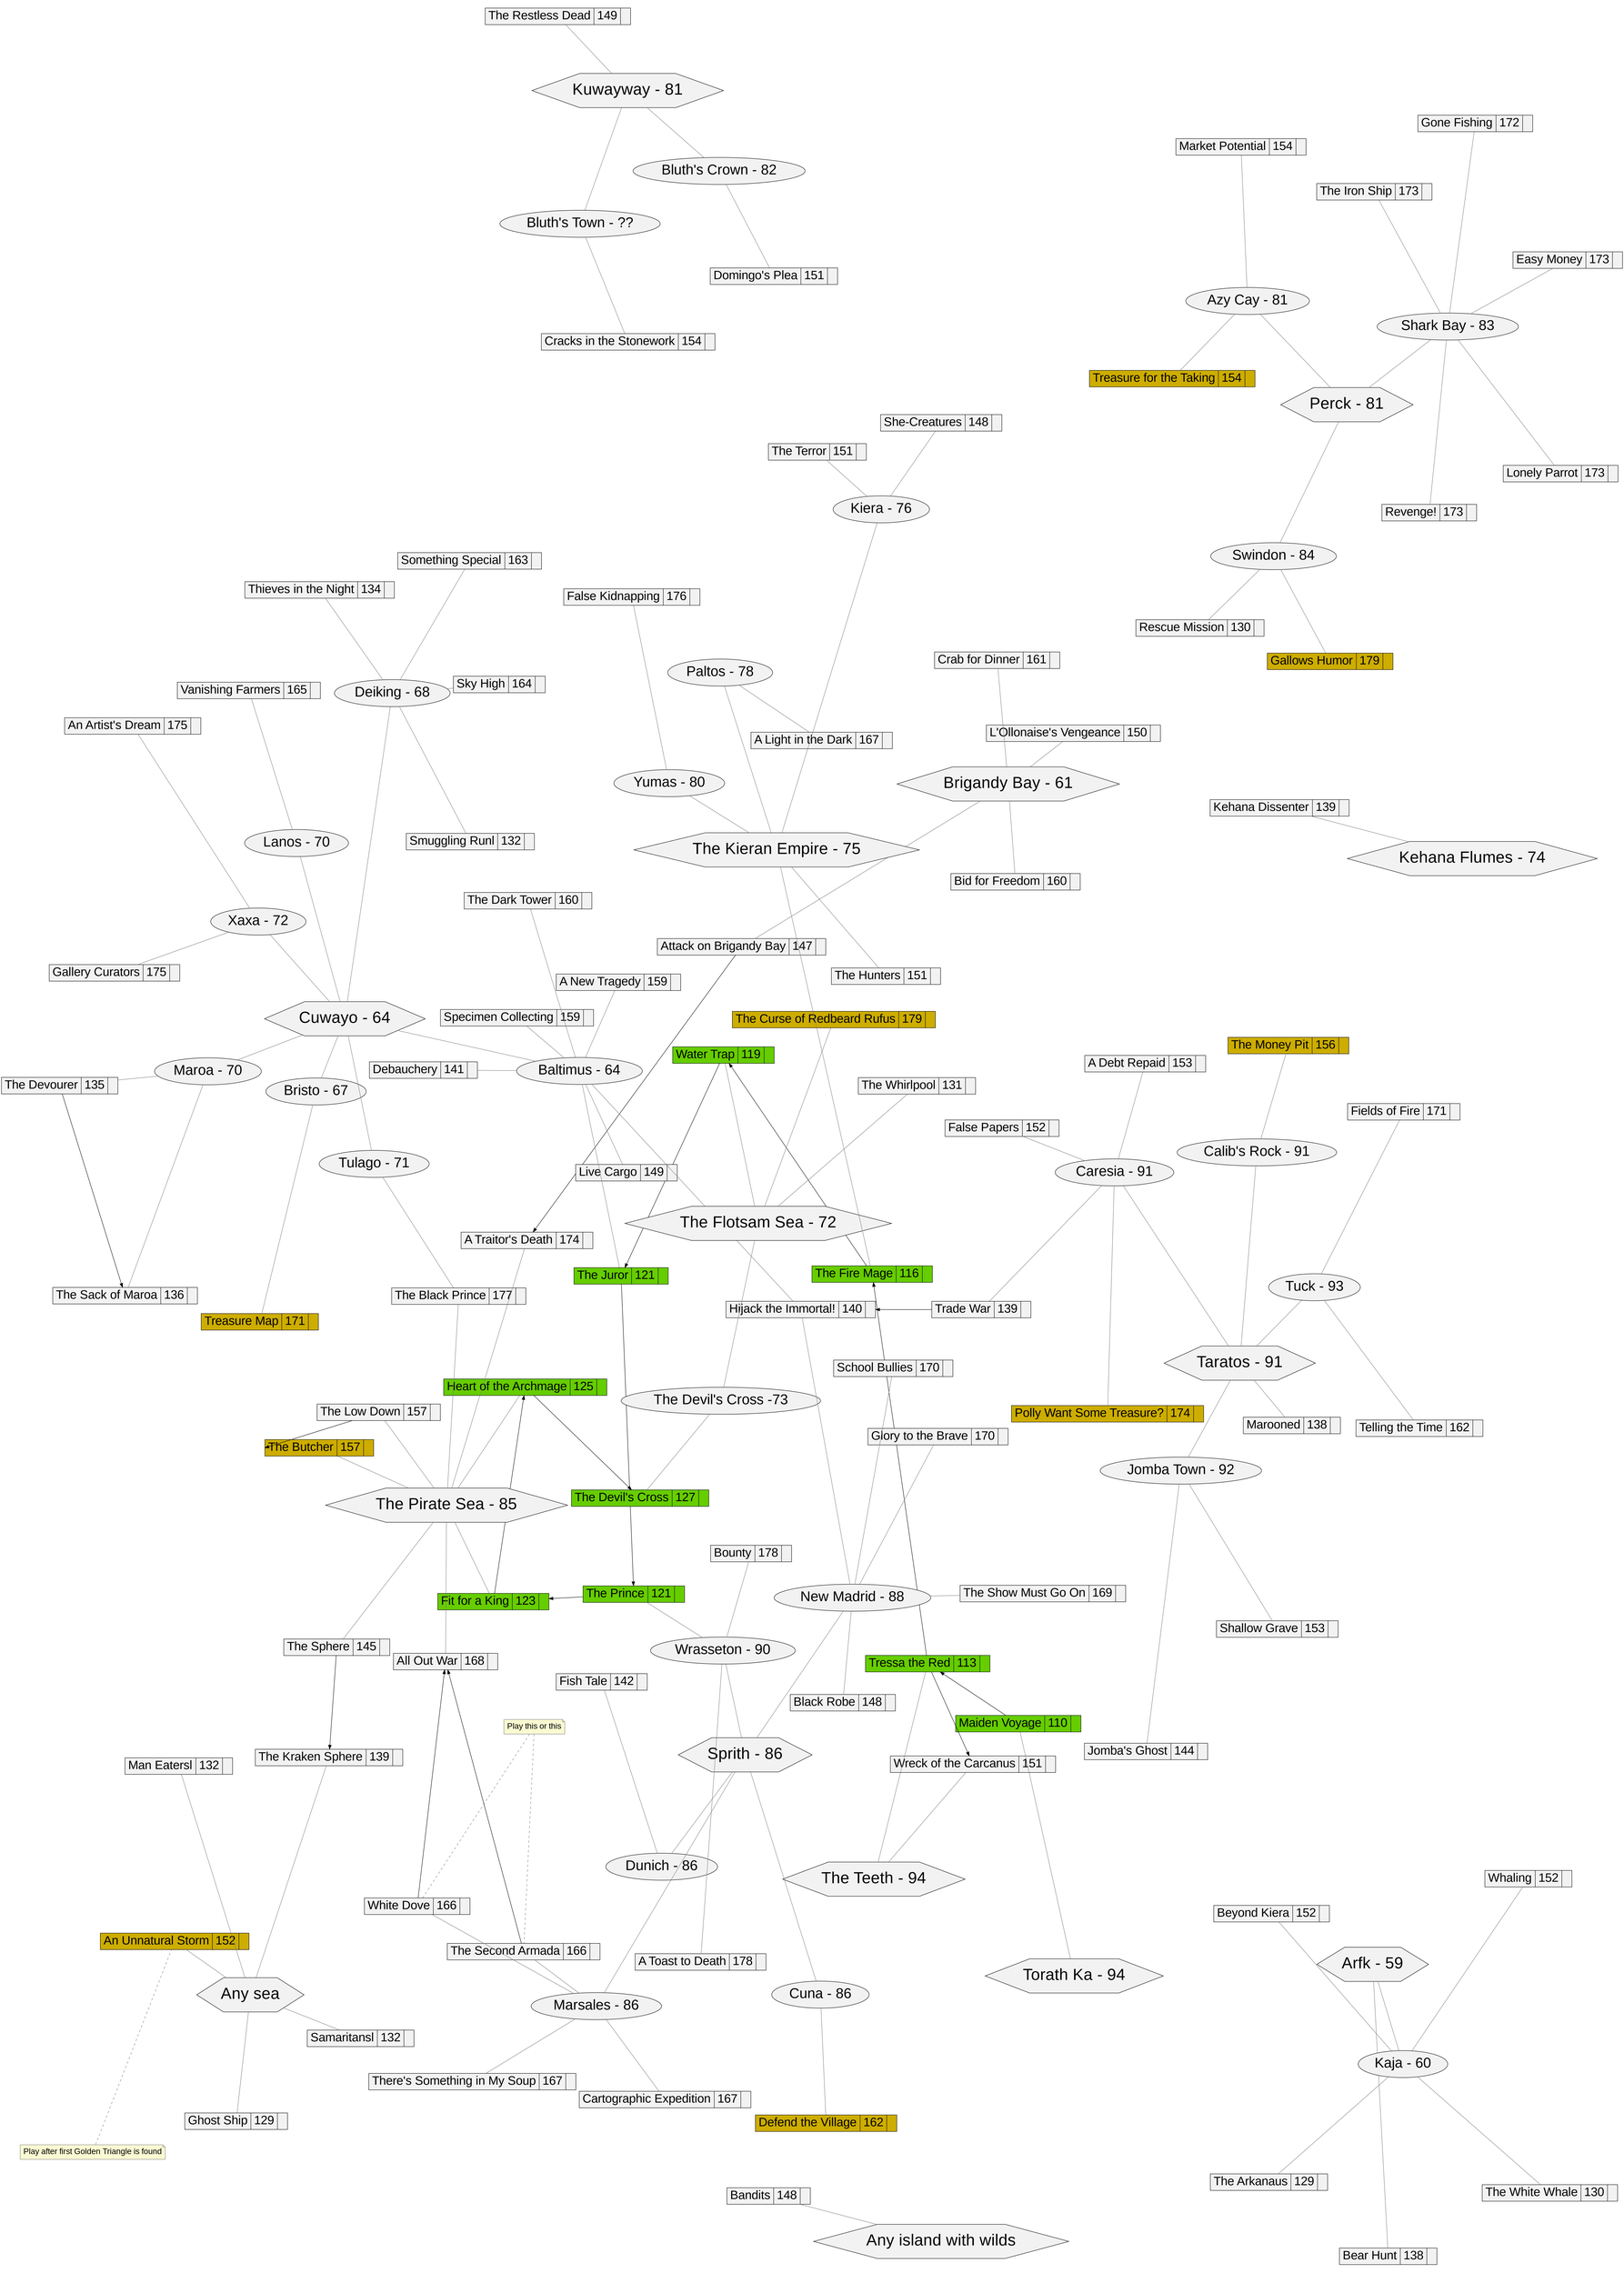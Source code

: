 digraph G{ 

//root=Cuwayo;
//overlap=scale;
overlap=false;

//ranksep=4;
//K=10;
//sep=2;
layout=fdp;

//layout=dot;
//rankdir="LR";
//ranksep =2;

fontname = Arial;
fontsize = 30;

//size ="10,20";
ratio=1.4;

// the main arc
node [shape=record,color=black,style=filled,fillcolor=chartreuse3,fontname = Arial, fontsize=30]
Maiden_Voyage [label = "Maiden Voyage|110|"]
Tressa_the_Red [label = "Tressa the Red|113|"]
The_Fire_Mage [label = "The Fire Mage|116|"]
Water_Trap [label = "Water Trap|119|"]
The_Juror [label = "The Juror|121|"]
The_Prince [label = "The Prince|121|"]
Fit_for_a_King [label = "Fit for a King|123|"]
Heart_of_the_Archmage [label = "Heart of the Archmage|125|"]
The_Devils_Cross [label = "The Devil's Cross|127|"]

Maiden_Voyage -> Tressa_the_Red
Tressa_the_Red -> The_Fire_Mage
The_Fire_Mage ->  Water_Trap
Water_Trap -> The_Juror
The_Juror -> The_Prince
The_Prince -> Fit_for_a_King
Fit_for_a_King -> Heart_of_the_Archmage
Heart_of_the_Archmage -> The_Devils_Cross

// the golden triangle arc
node [shape=record,fillcolor=gold3]
An_Unnatural_Storm [label = "An Unnatural Storm|152|"]
Treasure_for_the_Taking [label = "Treasure for the Taking|154|"]
The_Money_Pit [label = "The Money Pit|156|"]
The_Butcher [label = "The Butcher|157|"]
Defend_the_Village [label = "Defend the Village|162|"]
Treasure_Map [label = "Treasure Map|171|"]
Polly_Want_Some_Treasure [label = "Polly Want Some Treasure?|174|"]
Gallows_Humor [label = "Gallows Humor|179|"]
The_Curse_of_Redbeard_Rufus [label = "The Curse of Redbeard Rufus|179|"]


// the other tales and locations
node [shape=record,color=black,style=filled,fillcolor=grey95]
Wreck_of_the_Carcanus [label = "Wreck of the Carcanus|151|"]
The_Low_Down [label = "The Low Down|157|"]
The_Arkanaus [label = "The Arkanaus|129|"]
Ghost_Ship [label = "Ghost Ship|129|"]
The_White_Whale [label = "The White Whale|130|"]
Rescue_Mission [label = "Rescue Mission|130|"]
The_Whirlpool [label = "The Whirlpool|131|"]
Samaritans [label = "Samaritansl|132|"]
Man_Eaters [label = "Man Eatersl|132|"]
Smuggling_Run [label = "Smuggling Runl|132|"]
Thieves_in_the_Night [label = "Thieves in the Night|134|"]
The_Devourer [label = "The Devourer|135|"]
The_Sack_of_Maroa [label = "The Sack of Maroa|136|"]
Marooned [label = "Marooned|138|"]
Bear_Hunt [label = "Bear Hunt|138|"]
Kehana_Dissenter [label = "Kehana Dissenter|139|"]
The_Kraken_Sphere [label = "The Kraken Sphere|139|"]
Trade_War [label = "Trade War|139|"]
Hijack_the_Immortal [label = "Hijack the Immortal!|140|"]
Debauchery [label = "Debauchery|141|"]
Fish_Tale [label = "Fish Tale|142|"]
Jombas_Ghost [label = "Jomba's Ghost|144|"]
The_Sphere [label = "The Sphere|145|"]
Attack_on_Brigandy_Bay [label = "Attack on Brigandy Bay|147|"]
Bandits [label = "Bandits|148|"]
Black_Robe [label = "Black Robe|148|"]
She_Creatures [label = "She-Creatures|148|"]
The_Restless_Dead [label = "The Restless Dead|149|"]
Live_Cargo [label = "Live Cargo|149|"]
LOllonaises_Vengeance [label = "L'Ollonaise's Vengeance|150|"]
The_Terror [label = "The Terror|151|"]
Domingos_Plea [label = "Domingo's Plea|151|"]
The_Hunters [label = "The Hunters|151|"]
Beyond_Kiera [label = "Beyond Kiera|152|"]
Whaling [label = "Whaling|152|"]
False_Papers [label = "False Papers|152|"]
A_Debt_Repaid [label = "A Debt Repaid|153|"]
Shallow_Grave [label = "Shallow Grave|153|"]
Market_Potential [label = "Market Potential|154|"]
Cracks_in_the_Stonework [label = "Cracks in the Stonework|154|"]
Specimen_Collecting [label = "Specimen Collecting|159|"]
A_New_Tragedy [label = "A New Tragedy|159|"]
Bid_for_Freedom [label = "Bid for Freedom|160|"]
The_Dark_Tower [label = "The Dark Tower|160|"]
Crab_for_Dinner [label = "Crab for Dinner|161|"]
Telling_the_Time [label = "Telling the Time|162|"]
Something_Special [label = "Something Special|163|"]
Sky_High [label = "Sky High|164|"]
Vanishing_Farmers [label = "Vanishing Farmers|165|"]
The_Second_Armada [label = "The Second Armada|166|"]
White_Dove [label = "White Dove|166|"]
Theres_Something_in_My_Soup [label = "There's Something in My Soup|167|"]
Cartographic_Expedition [label = "Cartographic Expedition|167|"]
A_Light_in_the_Dark  [label = "A Light in the Dark|167|"]
All_Out_War  [label = "All Out War|168|"]
The_Show_Must_Go_On [label = "The Show Must Go On|169|"]
Glory_to_the_Brave [label = "Glory to the Brave|170|"]
School_Bullies [label = "School Bullies|170|"]
Fields_of_Fire [label = "Fields of Fire|171|"]
Gone_Fishing [label = "Gone Fishing|172|"]
Easy_Money [label = "Easy Money|173|"]
Revenge [label = "Revenge!|173|"]
Lonely_Parrot [label = "Lonely Parrot|173|"]
The_Iron_Ship [label = "The Iron Ship|173|"]
A_Traitors_Death [label = "A Traitor's Death|174|"]
An_Artists_Dream [label = "An Artist's Dream|175|"]
Gallery_Curators  [label = "Gallery Curators|175|"]
False_Kidnapping  [label = "False Kidnapping|176|"]
The_Black_Prince  [label = "The Black Prince|177|"]
A_Toast_to_Death  [label = "A Toast to Death|178|"]
Bounty [label = "Bounty|178|"]


//**** Arfk
Arfk [shape=hexagon,fontsize=40,label="Arfk - 59"]
Arfk -> Bear_Hunt [color=gray50,arrowsize=0]

Kaja [shape=ellipse,fontsize=35,label="Kaja - 60"]
Arfk -> Kaja [color=gray50,arrowsize=0]
Kaja -> The_Arkanaus [color=gray50,arrowsize=0]
Kaja -> The_White_Whale [color=gray50,arrowsize=0]
Kaja -> Beyond_Kiera [color=gray50,arrowsize=0]
Kaja -> Whaling [color=gray50,arrowsize=0]

//**** Brigandy Bay
Brigandy_Bay [shape=hexagon,fontsize=40,label="Brigandy Bay - 61"]
Brigandy_Bay -> Attack_on_Brigandy_Bay [color=gray50,arrowsize=0]
Brigandy_Bay -> LOllonaises_Vengeance [color=gray50,arrowsize=0]
Brigandy_Bay -> Bid_for_Freedom [color=gray50,arrowsize=0]
Brigandy_Bay -> Crab_for_Dinner [color=gray50,arrowsize=0]

//***** Cuwayo
Cuwayo [shape=hexagon,fontsize=40,label="Cuwayo - 64"]

Baltimus [shape=ellipse,fontsize=35,label="Baltimus - 64"]
Cuwayo -> Baltimus [color=gray50,arrowsize=0]
Baltimus -> The_Juror [color=gray50,arrowsize=0]
Baltimus -> Debauchery [color=gray50,arrowsize=0]
Baltimus -> Live_Cargo [color=gray50,arrowsize=0]
Baltimus -> Specimen_Collecting [color=gray50,arrowsize=0]
Baltimus -> A_New_Tragedy [color=gray50,arrowsize=0]
Baltimus -> The_Dark_Tower [color=gray50,arrowsize=0]
Baltimus -> Hijack_the_Immortal [color=gray50,arrowsize=0]


Bristo [shape=ellipse,fontsize=35,label="Bristo - 67"]
Cuwayo -> Bristo [color=gray50,arrowsize=0]
Bristo -> Treasure_Map [color=gray50,arrowsize=0]

Deiking [shape=ellipse,fontsize=35,label="Deiking - 68"]
Cuwayo -> Deiking [color=gray50,arrowsize=0]
Deiking -> Smuggling_Run [color=gray50,arrowsize=0]
Deiking -> Thieves_in_the_Night [color=gray50,arrowsize=0]
Deiking -> Something_Special [color=gray50,arrowsize=0]
Deiking -> Sky_High [color=gray50,arrowsize=0]

Maroa [shape=ellipse,fontsize=35,label="Maroa - 70"]
Cuwayo -> Maroa [color=gray50,arrowsize=0]
Maroa -> The_Devourer [color=gray50,arrowsize=0]
Maroa -> The_Sack_of_Maroa [color=gray50,arrowsize=0]

Lanos [shape=ellipse,fontsize=35,label="Lanos - 70"]
Cuwayo -> Lanos [color=gray50,arrowsize=0]
Lanos -> Vanishing_Farmers [color=gray50,arrowsize=0]

Xaxa [shape=ellipse,fontsize=35,label="Xaxa - 72"]
Cuwayo -> Xaxa [color=gray50,arrowsize=0]
Xaxa -> An_Artists_Dream [color=gray50,arrowsize=0]
Xaxa -> Gallery_Curators [color=gray50,arrowsize=0]

Tulago [shape=ellipse,fontsize=35,label="Tulago - 71"]
Cuwayo -> Tulago [color=gray50,arrowsize=0]
Tulago -> The_Black_Prince [color=gray50,arrowsize=0]

//******* The Flotsam Sea
The_Flotsam_Sea [shape=hexagon,fontsize=40,label="The Flotsam Sea - 72"]
The_Flotsam_Sea -> Water_Trap [color=gray50,arrowsize=0]
The_Flotsam_Sea -> The_Curse_of_Redbeard_Rufus [color=gray50,arrowsize=0]
The_Flotsam_Sea -> The_Whirlpool [color=gray50,arrowsize=0]

The_Devils_Cross_Area [shape=ellipse,fontsize=35,label="The Devil's Cross -73"]
The_Flotsam_Sea -> The_Devils_Cross_Area [color=gray50,arrowsize=0]
The_Devils_Cross_Area -> The_Devils_Cross  [color=gray50,arrowsize=0]

//**** Kehana Flumes
Kehana_Flumes [shape=hexagon,fontsize=40,label="Kehana Flumes - 74"]
Kehana_Flumes -> Kehana_Dissenter [color=gray50,arrowsize=0]

//***** The Kieran empire
The_Kieran_Empire [shape=hexagon,fontsize=40,label="The Kieran Empire - 75"]
The_Kieran_Empire -> The_Fire_Mage [color=gray50,arrowsize=0]
The_Kieran_Empire -> The_Hunters [color=gray50,arrowsize=0]

Kiera [shape=ellipse,fontsize=35,label="Kiera - 76"]
The_Kieran_Empire -> Kiera [color=gray50,arrowsize=0]
Kiera -> She_Creatures [color=gray50,arrowsize=0]
Kiera -> The_Terror [color=gray50,arrowsize=0]

Paltos [shape=ellipse,fontsize=35,label="Paltos - 78"]
The_Kieran_Empire -> Paltos [color=gray50,arrowsize=0]
Paltos -> A_Light_in_the_Dark [color=gray50,arrowsize=0]

Yumas [shape=ellipse,fontsize=35,label="Yumas - 80"]
The_Kieran_Empire -> Yumas [color=gray50,arrowsize=0]
Yumas -> False_Kidnapping [color=gray50,arrowsize=0]

//******  Kuwayway
Kuwayway [shape=hexagon,fontsize=40,label="Kuwayway - 81"]
Kuwayway -> The_Restless_Dead [color=gray50,arrowsize=0]

Bluths_Crown [shape=ellipse,fontsize=35,label="Bluth's Crown - 82"]
Kuwayway -> Bluths_Crown [color=gray50,arrowsize=0]
Bluths_Crown -> Domingos_Plea [color=gray50,arrowsize=0]

Bluths_Town [shape=ellipse,fontsize=35,label="Bluth's Town - ??"]
Kuwayway -> Bluths_Town [color=gray50,arrowsize=0]
Bluths_Town -> Cracks_in_the_Stonework [color=gray50,arrowsize=0]

//****** Perck
Perck [shape=hexagon,fontsize=40,label="Perck - 81"]

Azy_Cay [shape=ellipse,fontsize=35,label="Azy Cay - 81"]
Perck -> Azy_Cay [color=gray50,arrowsize=0]
Azy_Cay -> Treasure_for_the_Taking [color=gray50,arrowsize=0]
Azy_Cay -> Market_Potential [color=gray50,arrowsize=0]

Swindon [shape=ellipse,fontsize=35,label="Swindon - 84"]
Perck -> Swindon [color=gray50,arrowsize=0]
Swindon -> Gallows_Humor [color=gray50,arrowsize=0]
Swindon -> Rescue_Mission [color=gray50,arrowsize=0]

Shark_Bay [shape=ellipse,fontsize=35,label="Shark Bay - 83"]
Perck -> Shark_Bay [color=gray50,arrowsize=0]
Shark_Bay -> Gone_Fishing [color=gray50,arrowsize=0]
Shark_Bay -> Easy_Money [color=gray50,arrowsize=0]
Shark_Bay -> Revenge [color=gray50,arrowsize=0]
Shark_Bay -> Lonely_Parrot [color=gray50,arrowsize=0]
Shark_Bay -> The_Iron_Ship [color=gray50,arrowsize=0]

//****** The Pirate Sea
The_Pirate_Sea [shape=hexagon,fontsize=40,label="The Pirate Sea - 85"]
The_Pirate_Sea -> Fit_for_a_King [color=gray50,arrowsize=0]
The_Pirate_Sea -> Heart_of_the_Archmage [color=gray50,arrowsize=0]
The_Pirate_Sea -> The_Butcher [color=gray50,arrowsize=0]
The_Pirate_Sea -> The_Low_Down [color=gray50,arrowsize=0]
The_Pirate_Sea -> The_Sphere [color=gray50,arrowsize=0]
The_Pirate_Sea -> All_Out_War [color=gray50,arrowsize=0]
The_Pirate_Sea -> A_Traitors_Death [color=gray50,arrowsize=0]
The_Pirate_Sea -> The_Black_Prince [color=gray50,arrowsize=0]

//****** Sprith
Sprith [shape=hexagon,fontsize=40,label="Sprith - 86"]

Wrasseton [shape=ellipse,fontsize=35,label="Wrasseton - 90"]
Sprith -> Wrasseton [color=gray50,arrowsize=0]
Wrasseton -> The_Prince [color=gray50,arrowsize=0]
Wrasseton -> A_Toast_to_Death [color=gray50,arrowsize=0]
Wrasseton -> Bounty [color=gray50,arrowsize=0]

Cuna [shape=ellipse,fontsize=35,label="Cuna - 86"]
Sprith -> Cuna [color=gray50,arrowsize=0]
Cuna -> Defend_the_Village [color=gray50,arrowsize=0]

Dunich [shape=ellipse,fontsize=35,label="Dunich - 86"]
Sprith -> Dunich [color=gray50,arrowsize=0]
Dunich -> Fish_Tale [color=gray50,arrowsize=0]

New_Madrid [shape=ellipse,fontsize=35,label="New Madrid - 88"]
Sprith -> New_Madrid [color=gray50,arrowsize=0]
New_Madrid -> Black_Robe [color=gray50,arrowsize=0]
New_Madrid -> The_Show_Must_Go_On [color=gray50,arrowsize=0]
New_Madrid -> Glory_to_the_Brave [color=gray50,arrowsize=0]
New_Madrid -> School_Bullies [color=gray50,arrowsize=0]
New_Madrid -> Hijack_the_Immortal [color=gray50,arrowsize=0]

Marsales [shape=ellipse,fontsize=35,label="Marsales - 86"]
Sprith -> Marsales [color=gray50,arrowsize=0]
Marsales -> The_Second_Armada [color=gray50,arrowsize=0]
Marsales -> White_Dove [color=gray50,arrowsize=0]
Marsales -> Theres_Something_in_My_Soup [color=gray50,arrowsize=0]
Marsales -> Cartographic_Expedition [color=gray50,arrowsize=0]

//***** Taratos
Taratos [shape=hexagon,fontsize=40,label="Taratos - 91"]
Taratos -> Marooned [color=gray50,arrowsize=0]

Calibs_Rock [shape=ellipse,fontsize=35,label="Calib's Rock - 91"]
Taratos -> Calibs_Rock [color=gray50,arrowsize=0]
Calibs_Rock -> The_Money_Pit [color=gray50,arrowsize=0]

Caresia [shape=ellipse,fontsize=35,label="Caresia - 91"]
Taratos -> Caresia [color=gray50,arrowsize=0]
Caresia -> Polly_Want_Some_Treasure [color=gray50,arrowsize=0]
Caresia -> A_Debt_Repaid [color=gray50,arrowsize=0]
Caresia -> Trade_War [color=gray50,arrowsize=0]
Caresia -> False_Papers [color=gray50,arrowsize=0]

Jomba_Town [shape=ellipse,fontsize=35,label="Jomba Town - 92"]
Taratos -> Jomba_Town [color=gray50,arrowsize=0]
Jomba_Town -> Jombas_Ghost [color=gray50,arrowsize=0]
Jomba_Town -> Shallow_Grave [color=gray50,arrowsize=0]

Tuck [shape=ellipse,fontsize=35,label="Tuck - 93"]
Taratos -> Tuck [color=gray50,arrowsize=0]
Tuck -> Telling_the_Time [color=gray50,arrowsize=0]
Tuck -> Fields_of_Fire [color=gray50,arrowsize=0]

//***** The Teeth
The_Teeth [shape=hexagon,fontsize=40,label="The Teeth - 94"]
The_Teeth -> Tressa_the_Red [color=gray50,arrowsize=0]
The_Teeth -> Wreck_of_the_Carcanus [color=gray50,arrowsize=0]


//***** Torath Ka
Torath_Ka [shape=hexagon,fontsize=40,label="Torath Ka - 94"]
Torath_Ka -> Maiden_Voyage [color=gray50,arrowsize=0]





//****** Any sea
Any_sea [shape=hexagon,fontsize=40,label="Any sea"]
Any_sea -> An_Unnatural_Storm [color=gray50,arrowsize=0]
Any_sea -> Ghost_Ship [color=gray50,arrowsize=0]
Any_sea -> Samaritans [color=gray50,arrowsize=0]
Any_sea -> Man_Eaters [color=gray50,arrowsize=0]
Any_sea -> The_Kraken_Sphere [color=gray50,arrowsize=0]


//**** Any island with wilds
Any_island_with_wilds [shape=hexagon,fontsize=40,label="Any island with wilds"]
Any_island_with_wilds -> Bandits [color=gray50,arrowsize=0]





// other relations between tales
Tressa_the_Red -> Wreck_of_the_Carcanus
The_Low_Down -> The_Butcher:w
The_Devourer -> The_Sack_of_Maroa
Trade_War -> Hijack_the_Immortal
The_Sphere -> The_Kraken_Sphere
The_Second_Armada -> All_Out_War
White_Dove -> All_Out_War
Attack_on_Brigandy_Bay -> A_Traitors_Death



// notes
node [shape=note,color=gray50,fillcolor=lightgoldenrodyellow, fontsize=20]

note1 [label="Play after first Golden Triangle is found"]
note1 -> An_Unnatural_Storm [style=dashed,color=gray50,arrowsize=0]

note2 [label="Play this or this"]
note2 -> The_Second_Armada [style=dashed,color=gray50,arrowsize=0]
note2 -> White_Dove [style=dashed,color=gray50,arrowsize=0]

// Ranks
//{rank=min; Torath_Ka;The_Teeth;The_Kieran_Empire;The_Flotsam_Sea;Cuwayo;Sprith;The_Pirate_Sea;Any_sea;Perck;Taratos;Arfk;Kehana_Flumes;Brigandy_Bay;Any_island_with_wilds;Kuwayway;} 

//{rank=same;Kiera;Paltos;Yumas;Baltimus;Bristo;Deiking;Maroa;Lanos;Xaxa;Tulago;Wrasseton;Cuna;Dunich;New_Madrid;Marsales;Azy_Cay;Swindon;Shark_Bay;Calibs_Rock;Caresia;Jomba_Town;Tuck;Kaja;Bluths_Crown;Bluths_Town;The_Devils_Cross_Area}

//{rank=same;Wreck_of_the_Carcanus;The_Low_Down;The_Arkanaus;Ghost_Ship;The_White_Whale;Rescue_Mission;The_Whirlpool;Samaritans;Man_Eaters;Smuggling_Run;Thieves_in_the_Night;The_Devourer;The_Sack_of_Maroa;Marooned;Bear_Hunt;Kehana_Dissenter;The_Kraken_Sphere;Trade_War;Hijack_the_Immortal;Debauchery;Fish_Tale;Jombas_Ghost;The_Sphere;Attack_on_Brigandy_Bay;Bandits;Black_Robe;She_Creatures;The_Restless_Dead;Live_Cargo;LOllonaises_Vengeance;The_Terror;Domingos_Plea;The_Hunters;Beyond_Kiera;Whaling;False_Papers;A_Debt_Repaid;Shallow_Grave;Market_Potential;Cracks_in_the_Stonework;Specimen_Collecting;A_New_Tragedy;Bid_for_Freedom;The_Dark_Tower;Crab_for_Dinner;Telling_the_Time;Something_Special;Sky_High;Vanishing_Farmers;The_Second_Armada;White_Dove;Theres_Something_in_My_Soup;Cartographic_Expedition;A_Light_in_the_Dark;All_Out_War;The_Show_Must_Go_On;Glory_to_the_Brave;School_Bullies;Fields_of_Fire;Gone_Fishing;Easy_Money;Revenge;Lonely_Parrot;The_Iron_Ship;A_Traitors_Death;An_Artists_Dream;Gallery_Curators;False_Kidnapping;The_Black_Prince;A_Toast_to_Death;Bounty;}

//{rank=max;Maiden_Voyage;Tressa_the_Red;The_Fire_Mage;Water_Trap;The_Juror;The_Prince;Fit_for_a_King;Heart_of_the_Archmage;The_Devils_Cross;}
//{rank=max;An_Unnatural_Storm;Treasure_for_the_Taking;The_Money_Pit;The_Butcher;Defend_the_Village;Treasure_Map;Polly_Want_Some_Treasure;Gallows_Humor;The_Curse_of_Redbeard_Rufus;}

//{rank=sink;note1;note2;}

}